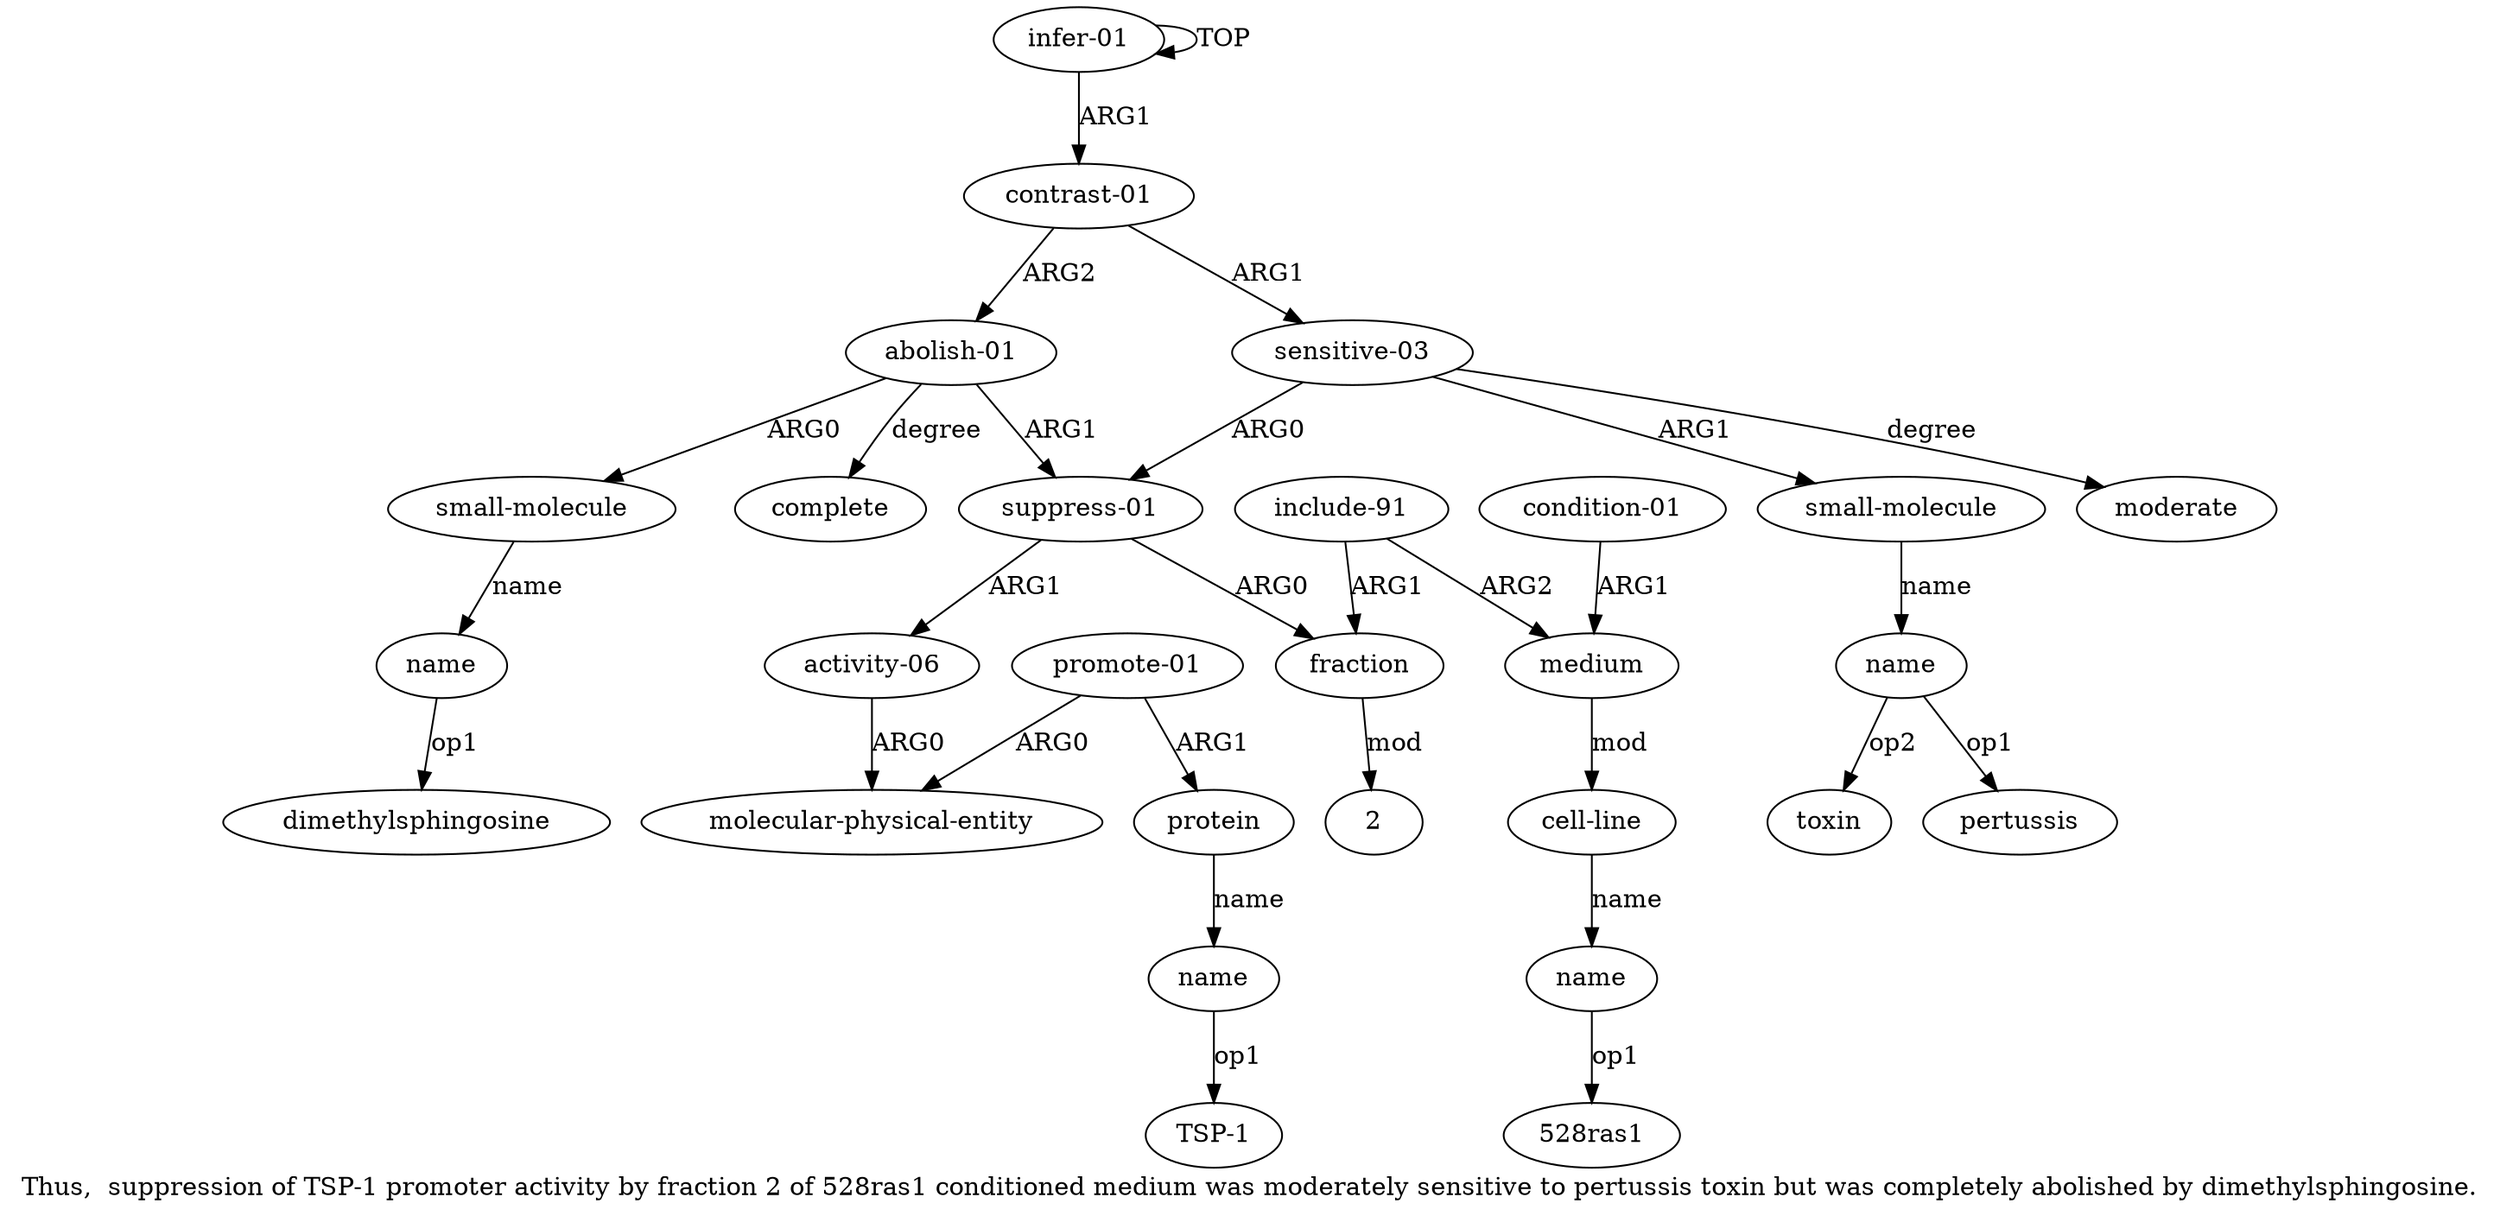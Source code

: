digraph  {
	graph [label="Thus,  suppression of TSP-1 promoter activity by fraction 2 of 528ras1 conditioned medium was moderately sensitive to pertussis \
toxin but was completely abolished by dimethylsphingosine."];
	node [label="\N"];
	a20	 [color=black,
		gold_ind=20,
		gold_label=name,
		label=name,
		test_ind=20,
		test_label=name];
	"a20 dimethylsphingosine"	 [color=black,
		gold_ind=-1,
		gold_label=dimethylsphingosine,
		label=dimethylsphingosine,
		test_ind=-1,
		test_label=dimethylsphingosine];
	a20 -> "a20 dimethylsphingosine" [key=0,
	color=black,
	gold_label=op1,
	label=op1,
	test_label=op1];
a21 [color=black,
	gold_ind=21,
	gold_label=complete,
	label=complete,
	test_ind=21,
	test_label=complete];
"a9 528ras1" [color=black,
	gold_ind=-1,
	gold_label="528ras1",
	label="528ras1",
	test_ind=-1,
	test_label="528ras1"];
"a4 2" [color=black,
	gold_ind=-1,
	gold_label=2,
	label=2,
	test_ind=-1,
	test_label=2];
"a16 toxin" [color=black,
	gold_ind=-1,
	gold_label=toxin,
	label=toxin,
	test_ind=-1,
	test_label=toxin];
a15 [color=black,
	gold_ind=15,
	gold_label="small-molecule",
	label="small-molecule",
	test_ind=15,
	test_label="small-molecule"];
a16 [color=black,
	gold_ind=16,
	gold_label=name,
	label=name,
	test_ind=16,
	test_label=name];
a15 -> a16 [key=0,
color=black,
gold_label=name,
label=name,
test_label=name];
a14 [color=black,
gold_ind=14,
gold_label=name,
label=name,
test_ind=14,
test_label=name];
"a14 TSP-1" [color=black,
gold_ind=-1,
gold_label="TSP-1",
label="TSP-1",
test_ind=-1,
test_label="TSP-1"];
a14 -> "a14 TSP-1" [key=0,
color=black,
gold_label=op1,
label=op1,
test_label=op1];
a17 [color=black,
gold_ind=17,
gold_label=moderate,
label=moderate,
test_ind=17,
test_label=moderate];
a16 -> "a16 toxin" [key=0,
color=black,
gold_label=op2,
label=op2,
test_label=op2];
"a16 pertussis" [color=black,
gold_ind=-1,
gold_label=pertussis,
label=pertussis,
test_ind=-1,
test_label=pertussis];
a16 -> "a16 pertussis" [key=0,
color=black,
gold_label=op1,
label=op1,
test_label=op1];
a11 [color=black,
gold_ind=11,
gold_label="molecular-physical-entity",
label="molecular-physical-entity",
test_ind=11,
test_label="molecular-physical-entity"];
a10 [color=black,
gold_ind=10,
gold_label="activity-06",
label="activity-06",
test_ind=10,
test_label="activity-06"];
a10 -> a11 [key=0,
color=black,
gold_label=ARG0,
label=ARG0,
test_label=ARG0];
a13 [color=black,
gold_ind=13,
gold_label=protein,
label=protein,
test_ind=13,
test_label=protein];
a13 -> a14 [key=0,
color=black,
gold_label=name,
label=name,
test_label=name];
a12 [color=black,
gold_ind=12,
gold_label="promote-01",
label="promote-01",
test_ind=12,
test_label="promote-01"];
a12 -> a11 [key=0,
color=black,
gold_label=ARG0,
label=ARG0,
test_label=ARG0];
a12 -> a13 [key=0,
color=black,
gold_label=ARG1,
label=ARG1,
test_label=ARG1];
a19 [color=black,
gold_ind=19,
gold_label="small-molecule",
label="small-molecule",
test_ind=19,
test_label="small-molecule"];
a19 -> a20 [key=0,
color=black,
gold_label=name,
label=name,
test_label=name];
a18 [color=black,
gold_ind=18,
gold_label="abolish-01",
label="abolish-01",
test_ind=18,
test_label="abolish-01"];
a18 -> a21 [key=0,
color=black,
gold_label=degree,
label=degree,
test_label=degree];
a18 -> a19 [key=0,
color=black,
gold_label=ARG0,
label=ARG0,
test_label=ARG0];
a3 [color=black,
gold_ind=3,
gold_label="suppress-01",
label="suppress-01",
test_ind=3,
test_label="suppress-01"];
a18 -> a3 [key=0,
color=black,
gold_label=ARG1,
label=ARG1,
test_label=ARG1];
a1 [color=black,
gold_ind=1,
gold_label="contrast-01",
label="contrast-01",
test_ind=1,
test_label="contrast-01"];
a1 -> a18 [key=0,
color=black,
gold_label=ARG2,
label=ARG2,
test_label=ARG2];
a2 [color=black,
gold_ind=2,
gold_label="sensitive-03",
label="sensitive-03",
test_ind=2,
test_label="sensitive-03"];
a1 -> a2 [key=0,
color=black,
gold_label=ARG1,
label=ARG1,
test_label=ARG1];
a0 [color=black,
gold_ind=0,
gold_label="infer-01",
label="infer-01",
test_ind=0,
test_label="infer-01"];
a0 -> a1 [key=0,
color=black,
gold_label=ARG1,
label=ARG1,
test_label=ARG1];
a0 -> a0 [key=0,
color=black,
gold_label=TOP,
label=TOP,
test_label=TOP];
a3 -> a10 [key=0,
color=black,
gold_label=ARG1,
label=ARG1,
test_label=ARG1];
a4 [color=black,
gold_ind=4,
gold_label=fraction,
label=fraction,
test_ind=4,
test_label=fraction];
a3 -> a4 [key=0,
color=black,
gold_label=ARG0,
label=ARG0,
test_label=ARG0];
a2 -> a15 [key=0,
color=black,
gold_label=ARG1,
label=ARG1,
test_label=ARG1];
a2 -> a17 [key=0,
color=black,
gold_label=degree,
label=degree,
test_label=degree];
a2 -> a3 [key=0,
color=black,
gold_label=ARG0,
label=ARG0,
test_label=ARG0];
a5 [color=black,
gold_ind=5,
gold_label="include-91",
label="include-91",
test_ind=5,
test_label="include-91"];
a5 -> a4 [key=0,
color=black,
gold_label=ARG1,
label=ARG1,
test_label=ARG1];
a6 [color=black,
gold_ind=6,
gold_label=medium,
label=medium,
test_ind=6,
test_label=medium];
a5 -> a6 [key=0,
color=black,
gold_label=ARG2,
label=ARG2,
test_label=ARG2];
a4 -> "a4 2" [key=0,
color=black,
gold_label=mod,
label=mod,
test_label=mod];
a7 [color=black,
gold_ind=7,
gold_label="condition-01",
label="condition-01",
test_ind=7,
test_label="condition-01"];
a7 -> a6 [key=0,
color=black,
gold_label=ARG1,
label=ARG1,
test_label=ARG1];
a8 [color=black,
gold_ind=8,
gold_label="cell-line",
label="cell-line",
test_ind=8,
test_label="cell-line"];
a6 -> a8 [key=0,
color=black,
gold_label=mod,
label=mod,
test_label=mod];
a9 [color=black,
gold_ind=9,
gold_label=name,
label=name,
test_ind=9,
test_label=name];
a9 -> "a9 528ras1" [key=0,
color=black,
gold_label=op1,
label=op1,
test_label=op1];
a8 -> a9 [key=0,
color=black,
gold_label=name,
label=name,
test_label=name];
}
